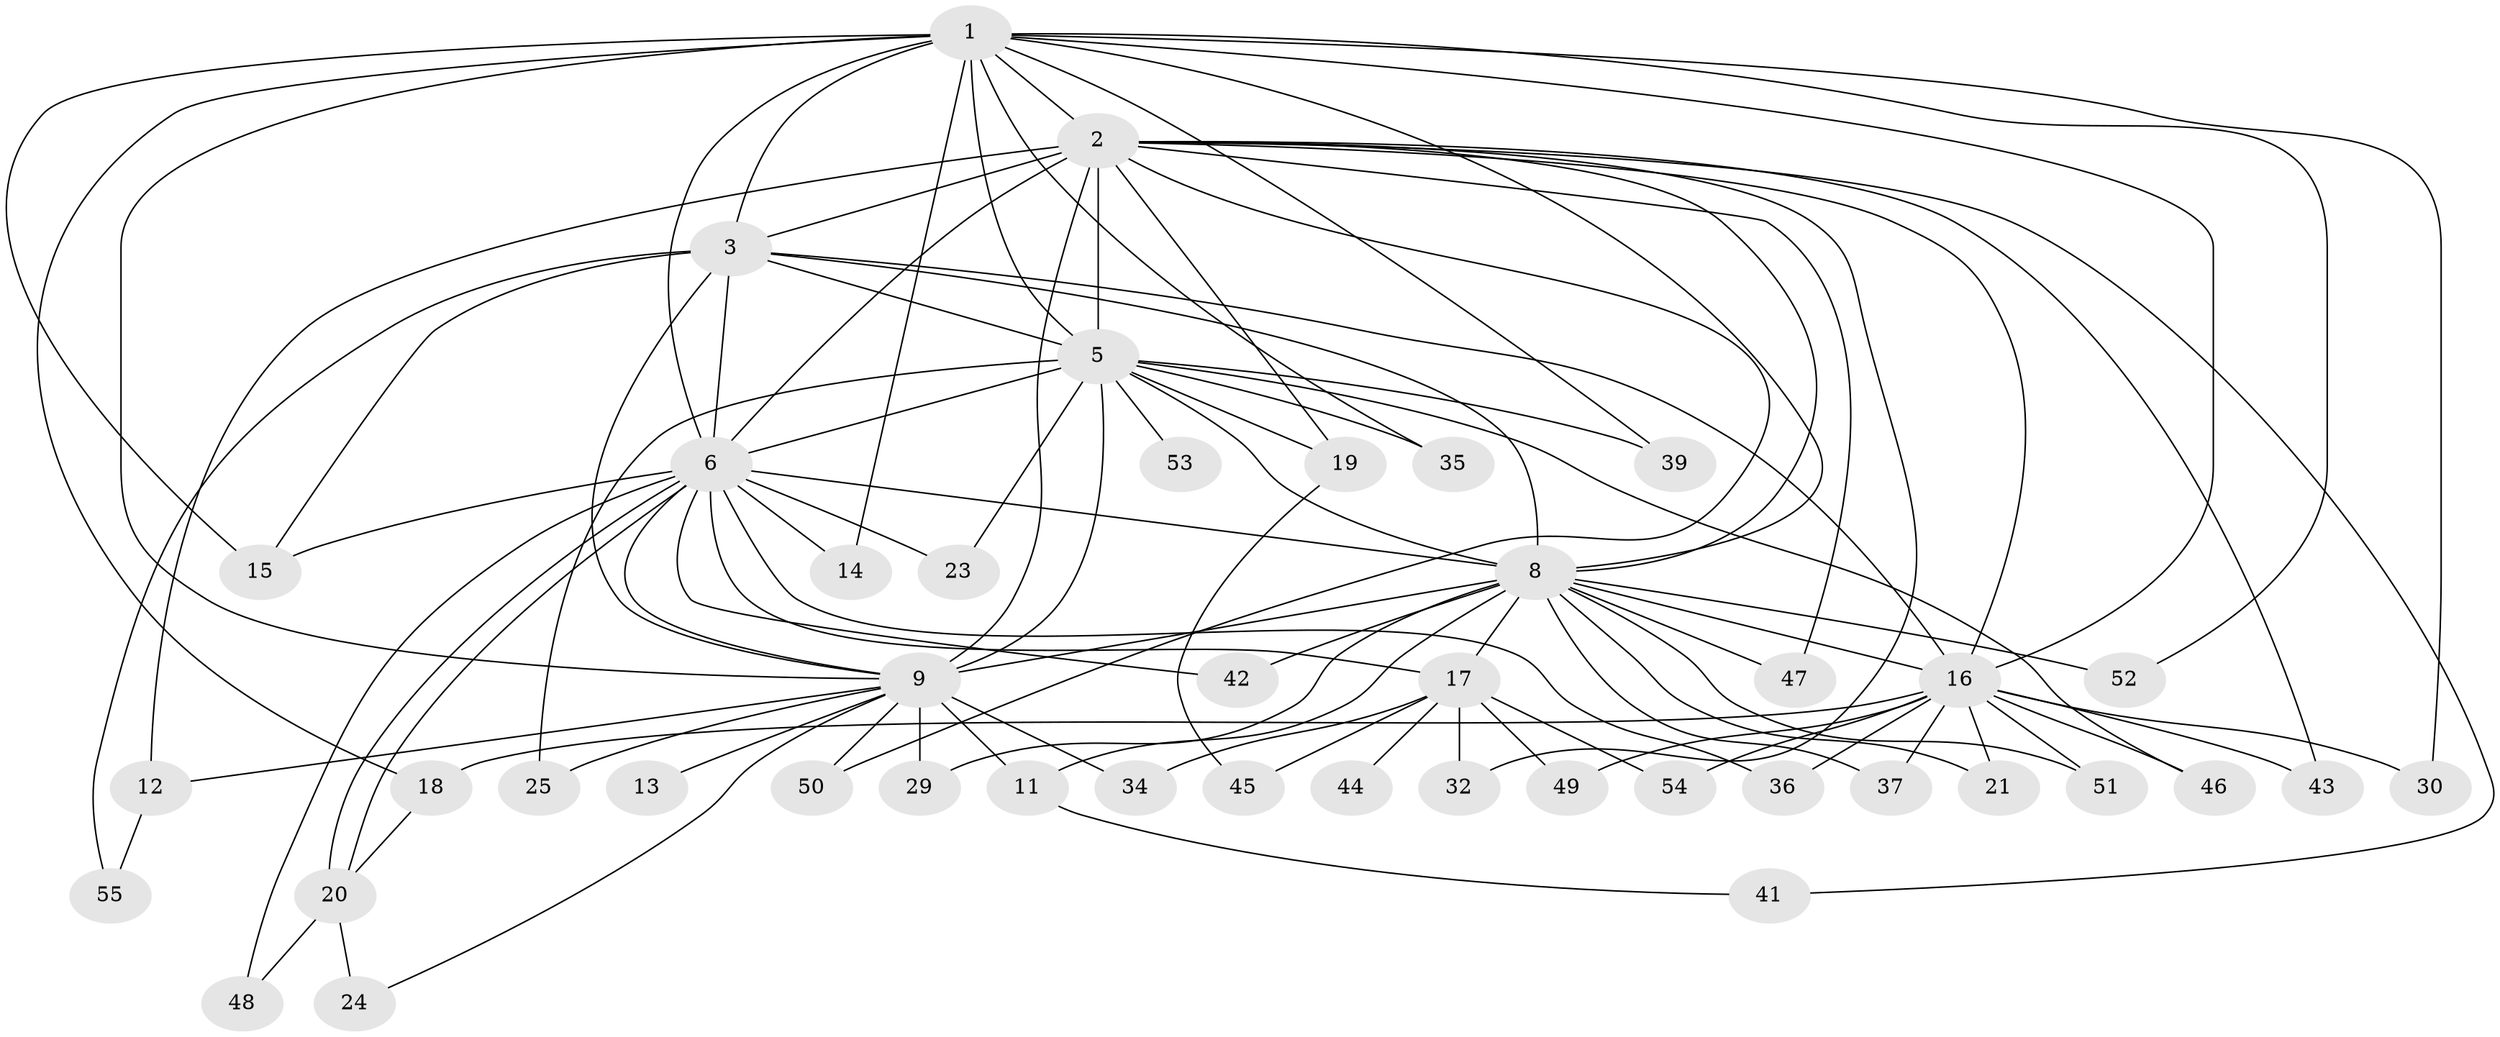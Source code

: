 // Generated by graph-tools (version 1.1) at 2025/23/03/03/25 07:23:37]
// undirected, 44 vertices, 96 edges
graph export_dot {
graph [start="1"]
  node [color=gray90,style=filled];
  1 [super="+31"];
  2 [super="+4"];
  3 [super="+28"];
  5 [super="+7"];
  6 [super="+40"];
  8 [super="+22"];
  9 [super="+10"];
  11;
  12;
  13;
  14;
  15 [super="+33"];
  16 [super="+38"];
  17 [super="+26"];
  18;
  19;
  20 [super="+27"];
  21;
  23;
  24;
  25;
  29;
  30;
  32;
  34;
  35;
  36;
  37;
  39;
  41;
  42;
  43;
  44;
  45;
  46;
  47;
  48;
  49;
  50;
  51;
  52;
  53;
  54;
  55;
  1 -- 2 [weight=2];
  1 -- 3;
  1 -- 5 [weight=2];
  1 -- 6;
  1 -- 8 [weight=2];
  1 -- 9 [weight=2];
  1 -- 14;
  1 -- 15;
  1 -- 18;
  1 -- 30;
  1 -- 35;
  1 -- 39;
  1 -- 52;
  1 -- 16;
  2 -- 3 [weight=2];
  2 -- 5 [weight=4];
  2 -- 6 [weight=2];
  2 -- 8 [weight=2];
  2 -- 9 [weight=4];
  2 -- 12;
  2 -- 16;
  2 -- 19;
  2 -- 32;
  2 -- 41;
  2 -- 43;
  2 -- 47;
  2 -- 50;
  3 -- 5 [weight=2];
  3 -- 6;
  3 -- 8 [weight=2];
  3 -- 9 [weight=2];
  3 -- 15;
  3 -- 16;
  3 -- 55;
  5 -- 6 [weight=2];
  5 -- 8 [weight=2];
  5 -- 9 [weight=4];
  5 -- 19;
  5 -- 23;
  5 -- 25;
  5 -- 35;
  5 -- 46;
  5 -- 39;
  5 -- 53;
  6 -- 8;
  6 -- 9 [weight=3];
  6 -- 14;
  6 -- 17 [weight=2];
  6 -- 20;
  6 -- 20;
  6 -- 23;
  6 -- 36;
  6 -- 42;
  6 -- 48;
  6 -- 15;
  8 -- 9 [weight=2];
  8 -- 11;
  8 -- 17;
  8 -- 21;
  8 -- 29;
  8 -- 37;
  8 -- 42;
  8 -- 47;
  8 -- 51;
  8 -- 52;
  8 -- 16;
  9 -- 12;
  9 -- 25;
  9 -- 34;
  9 -- 50;
  9 -- 11;
  9 -- 13;
  9 -- 24;
  9 -- 29;
  11 -- 41;
  12 -- 55;
  16 -- 18;
  16 -- 21;
  16 -- 30;
  16 -- 36;
  16 -- 37;
  16 -- 43;
  16 -- 46;
  16 -- 49;
  16 -- 54;
  16 -- 51;
  17 -- 32;
  17 -- 44 [weight=2];
  17 -- 49;
  17 -- 54;
  17 -- 34;
  17 -- 45;
  18 -- 20;
  19 -- 45;
  20 -- 24;
  20 -- 48;
}
